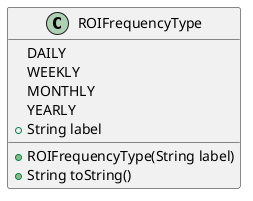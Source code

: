 @startuml ROIFrequencyType
enum ROIFrequencyType {
    DAILY
    WEEKLY
    MONTHLY
    YEARLY
}

class ROIFrequencyType {
    + String label
    + ROIFrequencyType(String label)
    + String toString()
}
@enduml
